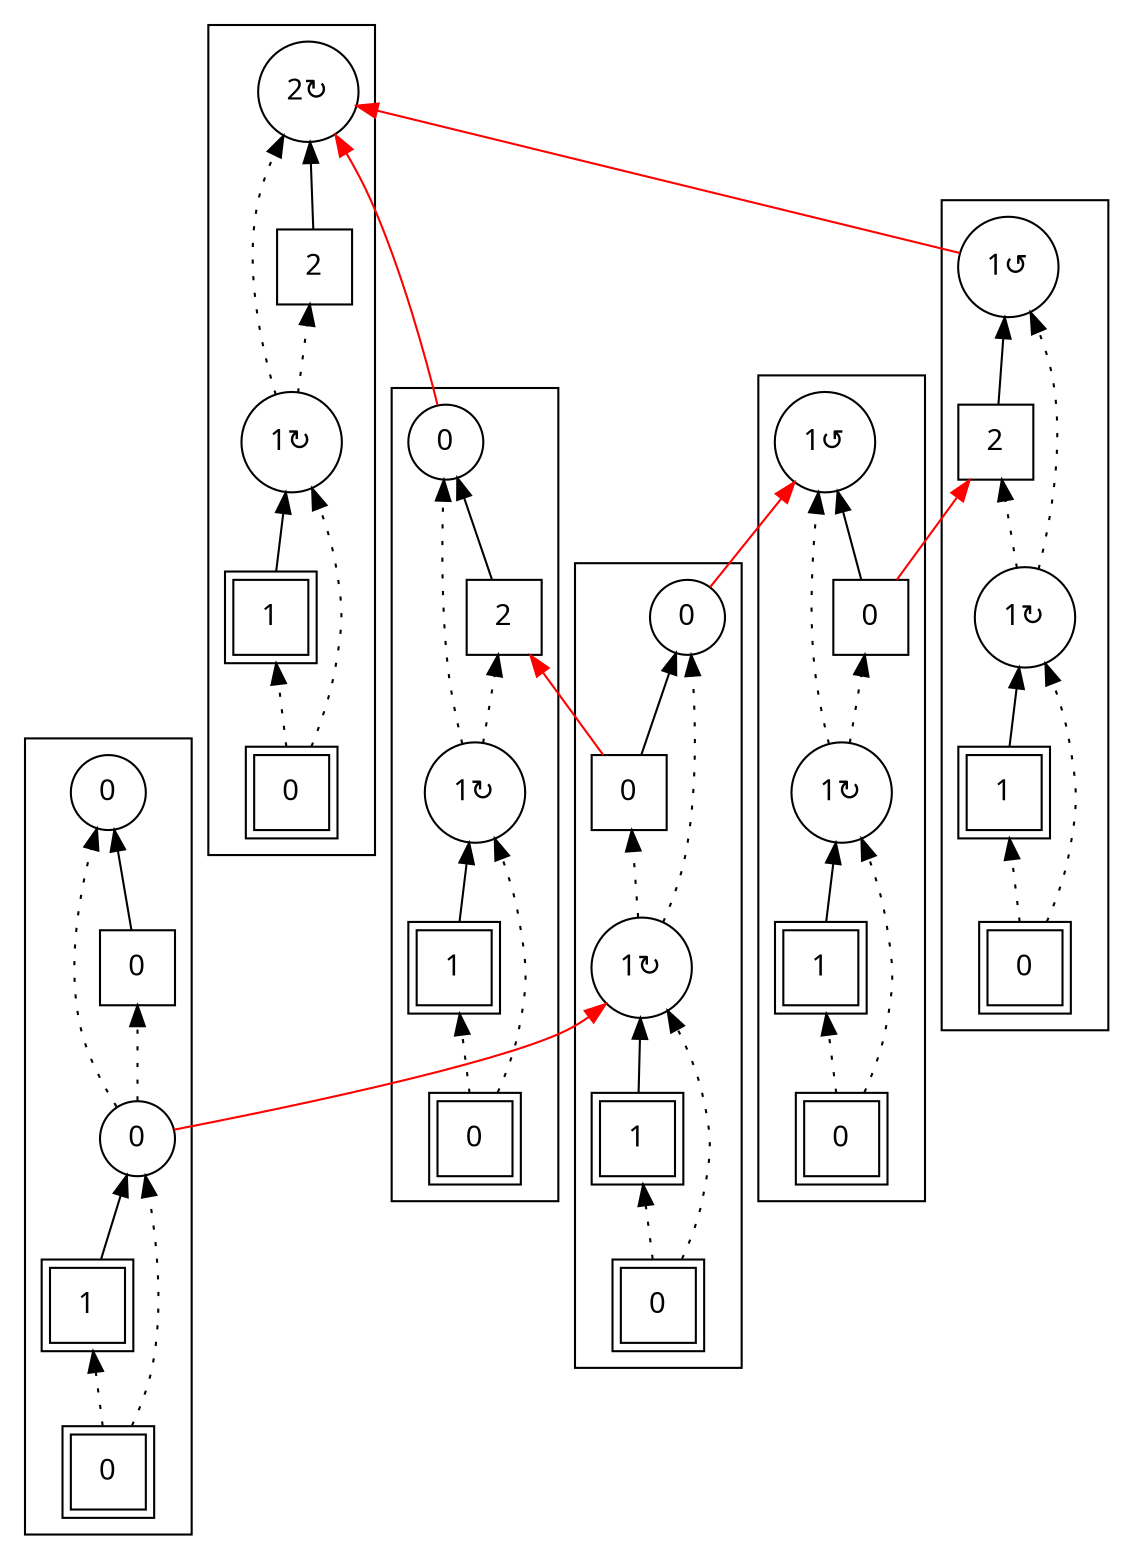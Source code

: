 digraph G {
rankdir = BT;
subgraph cluster_Player1X1XGround0X1XSausage10X1XSausage00X1XIsland0X1X {
Node [ fontname="Apple Symbols"];
Player1X1XGround0X1XSausage10X1XSausage00X1XIsland0X1X_Player[ label ="1"  shape=square peripheries=2 ];
Player1X1XGround0X1XSausage10X1XSausage00X1XIsland0X1X_Ground[ label ="0"  shape=square peripheries=2 ];
Player1X1XGround0X1XSausage10X1XSausage00X1XIsland0X1X_Sausage1[ label ="0"  shape=circle ];
Player1X1XGround0X1XSausage10X1XSausage00X1XIsland0X1X_Sausage0[ label ="0"  shape=circle ];
Player1X1XGround0X1XSausage10X1XSausage00X1XIsland0X1X_Island[ label ="0"  shape=square ];
	"Player1X1XGround0X1XSausage10X1XSausage00X1XIsland0X1X_Ground" -> "Player1X1XGround0X1XSausage10X1XSausage00X1XIsland0X1X_Player" [style=dotted];
	"Player1X1XGround0X1XSausage10X1XSausage00X1XIsland0X1X_Player" -> "Player1X1XGround0X1XSausage10X1XSausage00X1XIsland0X1X_Sausage1";
	"Player1X1XGround0X1XSausage10X1XSausage00X1XIsland0X1X_Ground" -> "Player1X1XGround0X1XSausage10X1XSausage00X1XIsland0X1X_Sausage1" [style=dotted];
	"Player1X1XGround0X1XSausage10X1XSausage00X1XIsland0X1X_Sausage1" -> "Player1X1XGround0X1XSausage10X1XSausage00X1XIsland0X1X_Sausage0" [style=dotted];
	"Player1X1XGround0X1XSausage10X1XSausage00X1XIsland0X1X_Sausage1" -> "Player1X1XGround0X1XSausage10X1XSausage00X1XIsland0X1X_Island" [style=dotted];
	"Player1X1XGround0X1XSausage10X1XSausage00X1XIsland0X1X_Island" -> "Player1X1XGround0X1XSausage10X1XSausage00X1XIsland0X1X_Sausage0";
}
subgraph cluster_Player1X1XGround0X1XSausage11X2XSausage00X1XIsland0X1X {
Node [ fontname="Apple Symbols"];
Player1X1XGround0X1XSausage11X2XSausage00X1XIsland0X1X_Player[ label ="1"  shape=square peripheries=2 ];
Player1X1XGround0X1XSausage11X2XSausage00X1XIsland0X1X_Ground[ label ="0"  shape=square peripheries=2 ];
Player1X1XGround0X1XSausage11X2XSausage00X1XIsland0X1X_Sausage1[ label ="1&#8635;"  shape=circle ];
Player1X1XGround0X1XSausage11X2XSausage00X1XIsland0X1X_Sausage0[ label ="0"  shape=circle ];
Player1X1XGround0X1XSausage11X2XSausage00X1XIsland0X1X_Island[ label ="0"  shape=square ];
	"Player1X1XGround0X1XSausage11X2XSausage00X1XIsland0X1X_Ground" -> "Player1X1XGround0X1XSausage11X2XSausage00X1XIsland0X1X_Player" [style=dotted];
	"Player1X1XGround0X1XSausage11X2XSausage00X1XIsland0X1X_Player" -> "Player1X1XGround0X1XSausage11X2XSausage00X1XIsland0X1X_Sausage1";
	"Player1X1XGround0X1XSausage11X2XSausage00X1XIsland0X1X_Ground" -> "Player1X1XGround0X1XSausage11X2XSausage00X1XIsland0X1X_Sausage1" [style=dotted];
	"Player1X1XGround0X1XSausage11X2XSausage00X1XIsland0X1X_Sausage1" -> "Player1X1XGround0X1XSausage11X2XSausage00X1XIsland0X1X_Sausage0" [style=dotted];
	"Player1X1XGround0X1XSausage11X2XSausage00X1XIsland0X1X_Sausage1" -> "Player1X1XGround0X1XSausage11X2XSausage00X1XIsland0X1X_Island" [style=dotted];
	"Player1X1XGround0X1XSausage11X2XSausage00X1XIsland0X1X_Island" -> "Player1X1XGround0X1XSausage11X2XSausage00X1XIsland0X1X_Sausage0";
}
subgraph cluster_Player1X1XGround0X1XSausage11X2XSausage01X0XIsland0X1X {
Node [ fontname="Apple Symbols"];
Player1X1XGround0X1XSausage11X2XSausage01X0XIsland0X1X_Player[ label ="1"  shape=square peripheries=2 ];
Player1X1XGround0X1XSausage11X2XSausage01X0XIsland0X1X_Ground[ label ="0"  shape=square peripheries=2 ];
Player1X1XGround0X1XSausage11X2XSausage01X0XIsland0X1X_Sausage1[ label ="1&#8635;"  shape=circle ];
Player1X1XGround0X1XSausage11X2XSausage01X0XIsland0X1X_Sausage0[ label ="1&#8634;"  shape=circle ];
Player1X1XGround0X1XSausage11X2XSausage01X0XIsland0X1X_Island[ label ="0"  shape=square ];
	"Player1X1XGround0X1XSausage11X2XSausage01X0XIsland0X1X_Ground" -> "Player1X1XGround0X1XSausage11X2XSausage01X0XIsland0X1X_Player" [style=dotted];
	"Player1X1XGround0X1XSausage11X2XSausage01X0XIsland0X1X_Player" -> "Player1X1XGround0X1XSausage11X2XSausage01X0XIsland0X1X_Sausage1";
	"Player1X1XGround0X1XSausage11X2XSausage01X0XIsland0X1X_Ground" -> "Player1X1XGround0X1XSausage11X2XSausage01X0XIsland0X1X_Sausage1" [style=dotted];
	"Player1X1XGround0X1XSausage11X2XSausage01X0XIsland0X1X_Sausage1" -> "Player1X1XGround0X1XSausage11X2XSausage01X0XIsland0X1X_Sausage0" [style=dotted];
	"Player1X1XGround0X1XSausage11X2XSausage01X0XIsland0X1X_Sausage1" -> "Player1X1XGround0X1XSausage11X2XSausage01X0XIsland0X1X_Island" [style=dotted];
	"Player1X1XGround0X1XSausage11X2XSausage01X0XIsland0X1X_Island" -> "Player1X1XGround0X1XSausage11X2XSausage01X0XIsland0X1X_Sausage0";
}
subgraph cluster_Player1X1XGround0X1XSausage11X2XSausage00X1XIsland2X1X {
Node [ fontname="Apple Symbols"];
Player1X1XGround0X1XSausage11X2XSausage00X1XIsland2X1X_Player[ label ="1"  shape=square peripheries=2 ];
Player1X1XGround0X1XSausage11X2XSausage00X1XIsland2X1X_Ground[ label ="0"  shape=square peripheries=2 ];
Player1X1XGround0X1XSausage11X2XSausage00X1XIsland2X1X_Sausage1[ label ="1&#8635;"  shape=circle ];
Player1X1XGround0X1XSausage11X2XSausage00X1XIsland2X1X_Sausage0[ label ="0"  shape=circle ];
Player1X1XGround0X1XSausage11X2XSausage00X1XIsland2X1X_Island[ label ="2"  shape=square ];
	"Player1X1XGround0X1XSausage11X2XSausage00X1XIsland2X1X_Ground" -> "Player1X1XGround0X1XSausage11X2XSausage00X1XIsland2X1X_Player" [style=dotted];
	"Player1X1XGround0X1XSausage11X2XSausage00X1XIsland2X1X_Player" -> "Player1X1XGround0X1XSausage11X2XSausage00X1XIsland2X1X_Sausage1";
	"Player1X1XGround0X1XSausage11X2XSausage00X1XIsland2X1X_Ground" -> "Player1X1XGround0X1XSausage11X2XSausage00X1XIsland2X1X_Sausage1" [style=dotted];
	"Player1X1XGround0X1XSausage11X2XSausage00X1XIsland2X1X_Sausage1" -> "Player1X1XGround0X1XSausage11X2XSausage00X1XIsland2X1X_Sausage0" [style=dotted];
	"Player1X1XGround0X1XSausage11X2XSausage00X1XIsland2X1X_Sausage1" -> "Player1X1XGround0X1XSausage11X2XSausage00X1XIsland2X1X_Island" [style=dotted];
	"Player1X1XGround0X1XSausage11X2XSausage00X1XIsland2X1X_Island" -> "Player1X1XGround0X1XSausage11X2XSausage00X1XIsland2X1X_Sausage0";
}
subgraph cluster_Player1X1XGround0X1XSausage11X2XSausage01X0XIsland2X1X {
Node [ fontname="Apple Symbols"];
Player1X1XGround0X1XSausage11X2XSausage01X0XIsland2X1X_Player[ label ="1"  shape=square peripheries=2 ];
Player1X1XGround0X1XSausage11X2XSausage01X0XIsland2X1X_Ground[ label ="0"  shape=square peripheries=2 ];
Player1X1XGround0X1XSausage11X2XSausage01X0XIsland2X1X_Sausage1[ label ="1&#8635;"  shape=circle ];
Player1X1XGround0X1XSausage11X2XSausage01X0XIsland2X1X_Sausage0[ label ="1&#8634;"  shape=circle ];
Player1X1XGround0X1XSausage11X2XSausage01X0XIsland2X1X_Island[ label ="2"  shape=square ];
	"Player1X1XGround0X1XSausage11X2XSausage01X0XIsland2X1X_Ground" -> "Player1X1XGround0X1XSausage11X2XSausage01X0XIsland2X1X_Player" [style=dotted];
	"Player1X1XGround0X1XSausage11X2XSausage01X0XIsland2X1X_Player" -> "Player1X1XGround0X1XSausage11X2XSausage01X0XIsland2X1X_Sausage1";
	"Player1X1XGround0X1XSausage11X2XSausage01X0XIsland2X1X_Ground" -> "Player1X1XGround0X1XSausage11X2XSausage01X0XIsland2X1X_Sausage1" [style=dotted];
	"Player1X1XGround0X1XSausage11X2XSausage01X0XIsland2X1X_Sausage1" -> "Player1X1XGround0X1XSausage11X2XSausage01X0XIsland2X1X_Sausage0" [style=dotted];
	"Player1X1XGround0X1XSausage11X2XSausage01X0XIsland2X1X_Sausage1" -> "Player1X1XGround0X1XSausage11X2XSausage01X0XIsland2X1X_Island" [style=dotted];
	"Player1X1XGround0X1XSausage11X2XSausage01X0XIsland2X1X_Island" -> "Player1X1XGround0X1XSausage11X2XSausage01X0XIsland2X1X_Sausage0";
}
subgraph cluster_Player1X1XGround0X1XSausage11X2XSausage02X2XIsland2X1X {
Node [ fontname="Apple Symbols"];
Player1X1XGround0X1XSausage11X2XSausage02X2XIsland2X1X_Player[ label ="1"  shape=square peripheries=2 ];
Player1X1XGround0X1XSausage11X2XSausage02X2XIsland2X1X_Ground[ label ="0"  shape=square peripheries=2 ];
Player1X1XGround0X1XSausage11X2XSausage02X2XIsland2X1X_Sausage1[ label ="1&#8635;"  shape=circle ];
Player1X1XGround0X1XSausage11X2XSausage02X2XIsland2X1X_Sausage0[ label ="2&#8635;"  shape=circle ];
Player1X1XGround0X1XSausage11X2XSausage02X2XIsland2X1X_Island[ label ="2"  shape=square ];
	"Player1X1XGround0X1XSausage11X2XSausage02X2XIsland2X1X_Ground" -> "Player1X1XGround0X1XSausage11X2XSausage02X2XIsland2X1X_Player" [style=dotted];
	"Player1X1XGround0X1XSausage11X2XSausage02X2XIsland2X1X_Player" -> "Player1X1XGround0X1XSausage11X2XSausage02X2XIsland2X1X_Sausage1";
	"Player1X1XGround0X1XSausage11X2XSausage02X2XIsland2X1X_Ground" -> "Player1X1XGround0X1XSausage11X2XSausage02X2XIsland2X1X_Sausage1" [style=dotted];
	"Player1X1XGround0X1XSausage11X2XSausage02X2XIsland2X1X_Sausage1" -> "Player1X1XGround0X1XSausage11X2XSausage02X2XIsland2X1X_Sausage0" [style=dotted];
	"Player1X1XGround0X1XSausage11X2XSausage02X2XIsland2X1X_Sausage1" -> "Player1X1XGround0X1XSausage11X2XSausage02X2XIsland2X1X_Island" [style=dotted];
	"Player1X1XGround0X1XSausage11X2XSausage02X2XIsland2X1X_Island" -> "Player1X1XGround0X1XSausage11X2XSausage02X2XIsland2X1X_Sausage0";
}
	"Player1X1XGround0X1XSausage10X1XSausage00X1XIsland0X1X_Sausage1" -> "Player1X1XGround0X1XSausage11X2XSausage00X1XIsland0X1X_Sausage1" [ ltail = Player1X1XGround0X1XSausage10X1XSausage00X1XIsland0X1X_Sausage1 rtail = Player1X1XGround0X1XSausage11X2XSausage00X1XIsland0X1X_Sausage1 color=red ];
	"Player1X1XGround0X1XSausage11X2XSausage00X1XIsland0X1X_Sausage0" -> "Player1X1XGround0X1XSausage11X2XSausage01X0XIsland0X1X_Sausage0" [ ltail = Player1X1XGround0X1XSausage11X2XSausage00X1XIsland0X1X_Sausage0 rtail = Player1X1XGround0X1XSausage11X2XSausage01X0XIsland0X1X_Sausage0 color=red ];
	"Player1X1XGround0X1XSausage11X2XSausage00X1XIsland0X1X_Island" -> "Player1X1XGround0X1XSausage11X2XSausage00X1XIsland2X1X_Island" [ ltail = Player1X1XGround0X1XSausage11X2XSausage00X1XIsland0X1X_Island rtail = Player1X1XGround0X1XSausage11X2XSausage00X1XIsland2X1X_Island color=red ];
	"Player1X1XGround0X1XSausage11X2XSausage01X0XIsland0X1X_Island" -> "Player1X1XGround0X1XSausage11X2XSausage01X0XIsland2X1X_Island" [ ltail = Player1X1XGround0X1XSausage11X2XSausage01X0XIsland0X1X_Island rtail = Player1X1XGround0X1XSausage11X2XSausage01X0XIsland2X1X_Island color=red ];
	"Player1X1XGround0X1XSausage11X2XSausage00X1XIsland2X1X_Sausage0" -> "Player1X1XGround0X1XSausage11X2XSausage02X2XIsland2X1X_Sausage0" [ ltail = Player1X1XGround0X1XSausage11X2XSausage00X1XIsland2X1X_Sausage0 rtail = Player1X1XGround0X1XSausage11X2XSausage02X2XIsland2X1X_Sausage0 color=red ];
	"Player1X1XGround0X1XSausage11X2XSausage01X0XIsland2X1X_Sausage0" -> "Player1X1XGround0X1XSausage11X2XSausage02X2XIsland2X1X_Sausage0" [ ltail = Player1X1XGround0X1XSausage11X2XSausage01X0XIsland2X1X_Sausage0 rtail = Player1X1XGround0X1XSausage11X2XSausage02X2XIsland2X1X_Sausage0 color=red ];
}